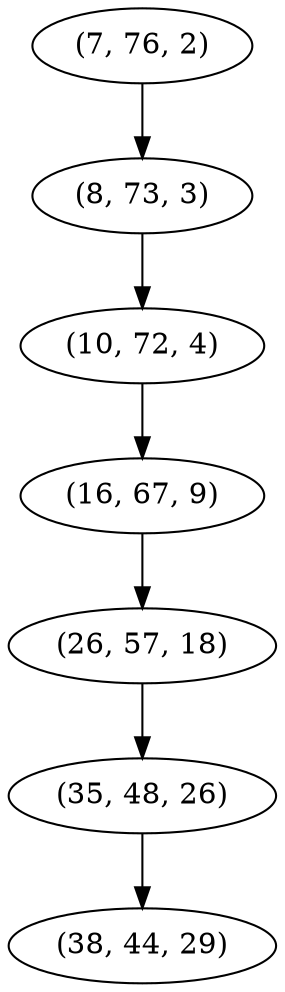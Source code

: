 digraph tree {
    "(7, 76, 2)";
    "(8, 73, 3)";
    "(10, 72, 4)";
    "(16, 67, 9)";
    "(26, 57, 18)";
    "(35, 48, 26)";
    "(38, 44, 29)";
    "(7, 76, 2)" -> "(8, 73, 3)";
    "(8, 73, 3)" -> "(10, 72, 4)";
    "(10, 72, 4)" -> "(16, 67, 9)";
    "(16, 67, 9)" -> "(26, 57, 18)";
    "(26, 57, 18)" -> "(35, 48, 26)";
    "(35, 48, 26)" -> "(38, 44, 29)";
}

